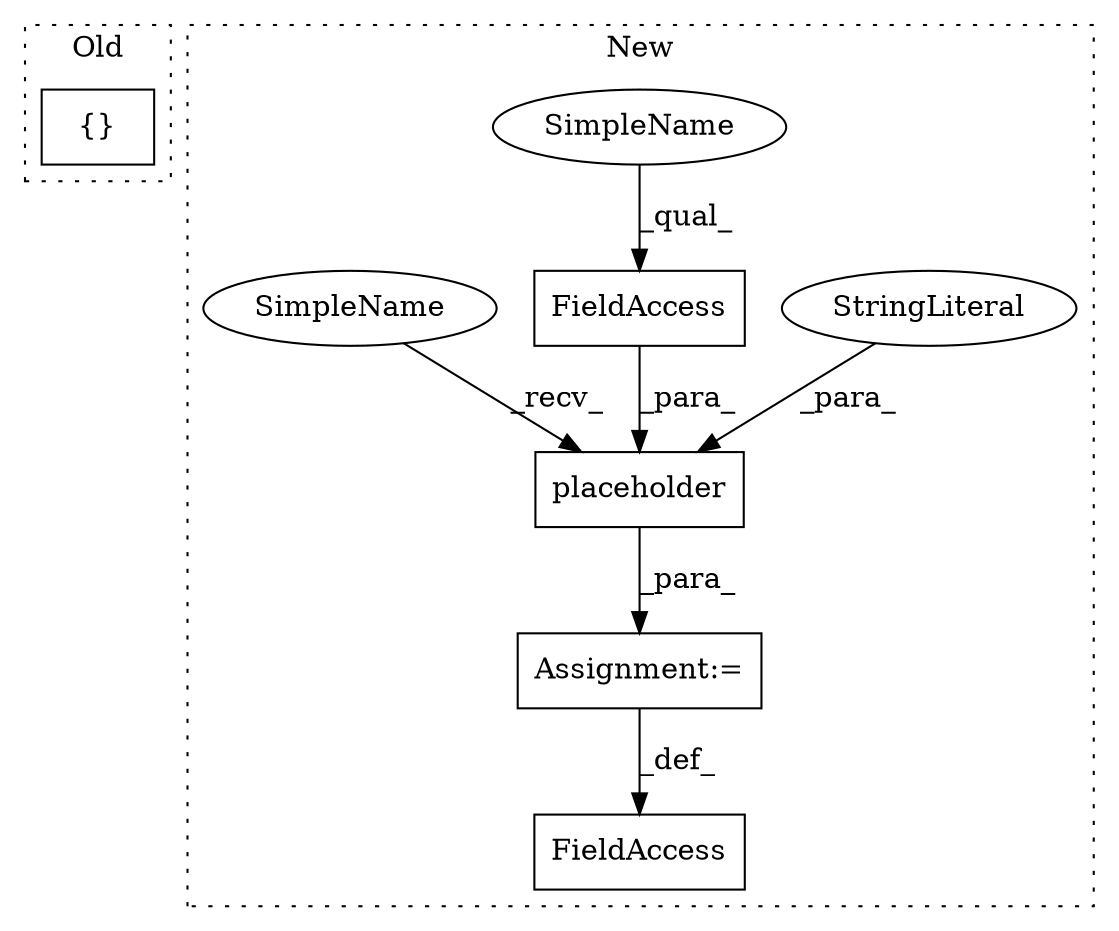 digraph G {
subgraph cluster0 {
1 [label="{}" a="4" s="1869,1874" l="1,1" shape="box"];
label = "Old";
style="dotted";
}
subgraph cluster1 {
2 [label="placeholder" a="32" s="1827,1872" l="12,1" shape="box"];
3 [label="FieldAccess" a="22" s="1839" l="16" shape="box"];
4 [label="StringLiteral" a="45" s="1861" l="11" shape="ellipse"];
5 [label="Assignment:=" a="7" s="1815" l="1" shape="box"];
6 [label="FieldAccess" a="22" s="1797" l="18" shape="box"];
7 [label="SimpleName" a="42" s="1839" l="10" shape="ellipse"];
8 [label="SimpleName" a="42" s="1816" l="10" shape="ellipse"];
label = "New";
style="dotted";
}
2 -> 5 [label="_para_"];
3 -> 2 [label="_para_"];
4 -> 2 [label="_para_"];
5 -> 6 [label="_def_"];
7 -> 3 [label="_qual_"];
8 -> 2 [label="_recv_"];
}